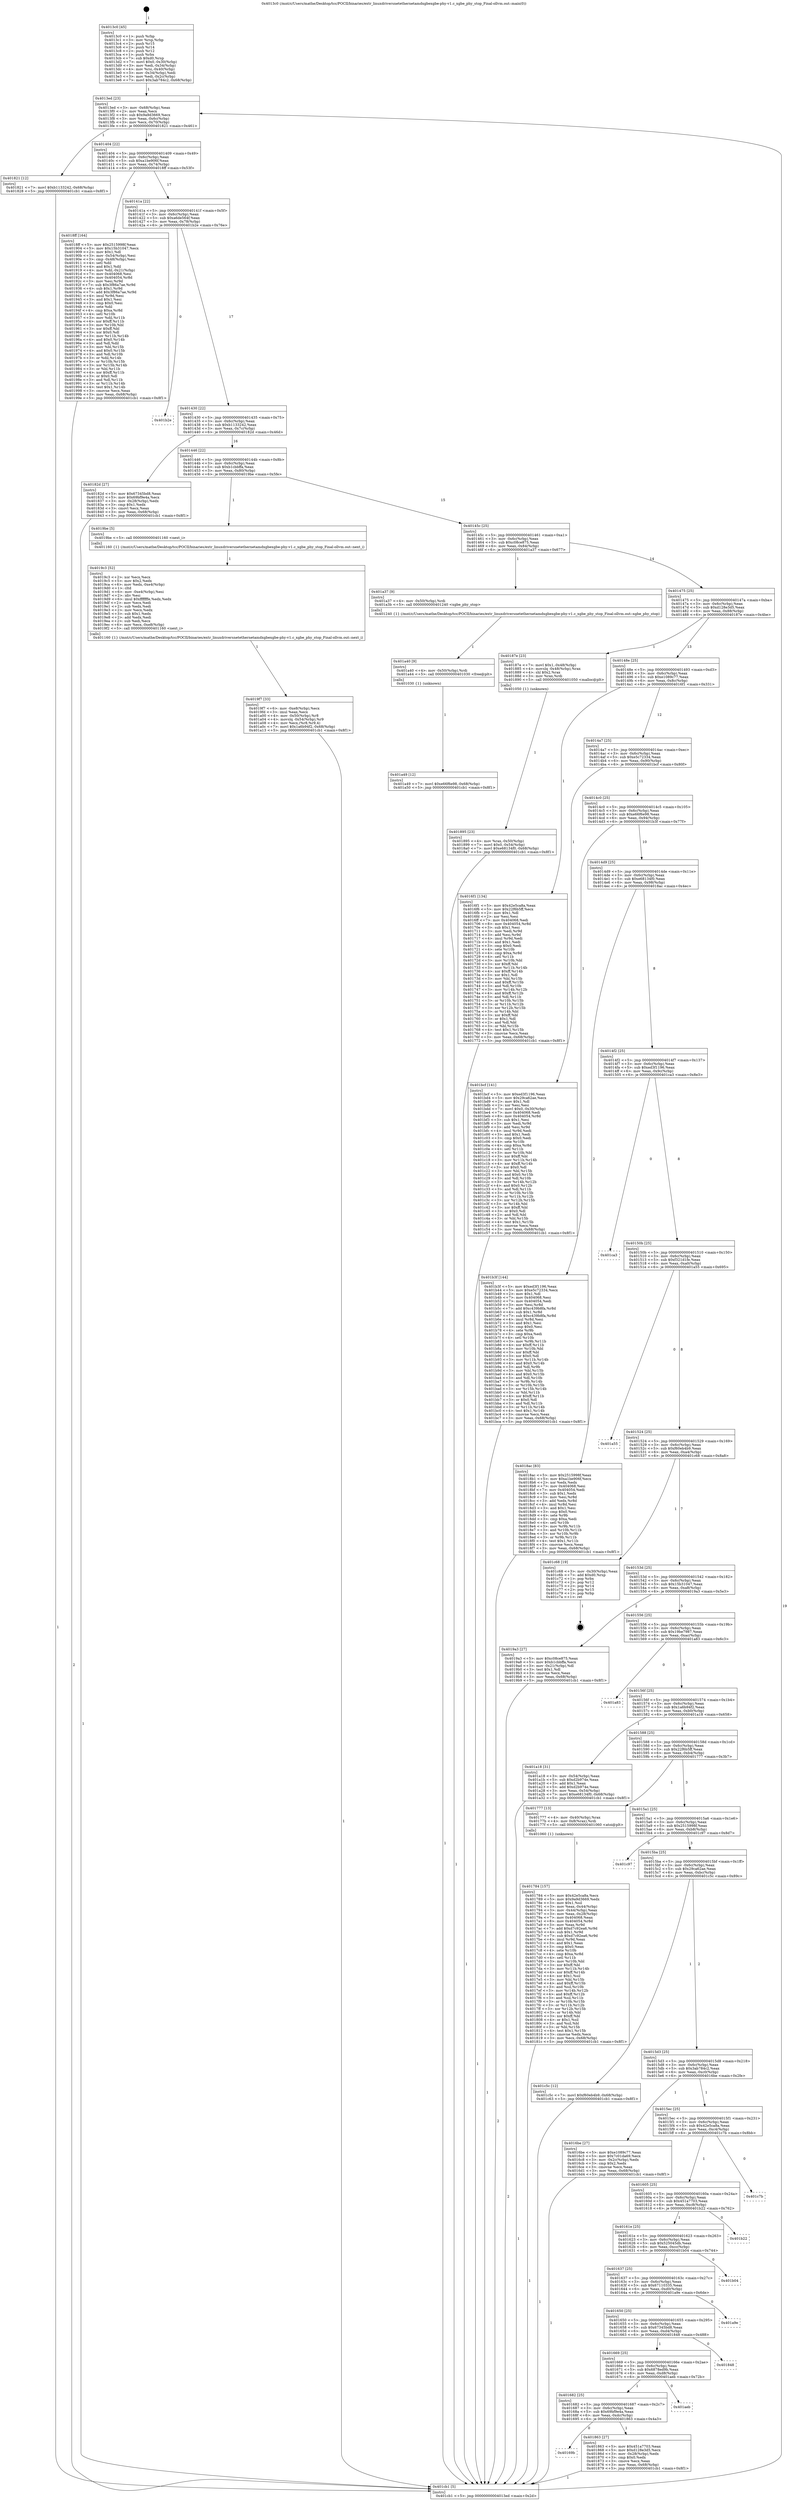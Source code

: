digraph "0x4013c0" {
  label = "0x4013c0 (/mnt/c/Users/mathe/Desktop/tcc/POCII/binaries/extr_linuxdriversnetethernetamdxgbexgbe-phy-v1.c_xgbe_phy_stop_Final-ollvm.out::main(0))"
  labelloc = "t"
  node[shape=record]

  Entry [label="",width=0.3,height=0.3,shape=circle,fillcolor=black,style=filled]
  "0x4013ed" [label="{
     0x4013ed [23]\l
     | [instrs]\l
     &nbsp;&nbsp;0x4013ed \<+3\>: mov -0x68(%rbp),%eax\l
     &nbsp;&nbsp;0x4013f0 \<+2\>: mov %eax,%ecx\l
     &nbsp;&nbsp;0x4013f2 \<+6\>: sub $0x9a9d3669,%ecx\l
     &nbsp;&nbsp;0x4013f8 \<+3\>: mov %eax,-0x6c(%rbp)\l
     &nbsp;&nbsp;0x4013fb \<+3\>: mov %ecx,-0x70(%rbp)\l
     &nbsp;&nbsp;0x4013fe \<+6\>: je 0000000000401821 \<main+0x461\>\l
  }"]
  "0x401821" [label="{
     0x401821 [12]\l
     | [instrs]\l
     &nbsp;&nbsp;0x401821 \<+7\>: movl $0xb1133242,-0x68(%rbp)\l
     &nbsp;&nbsp;0x401828 \<+5\>: jmp 0000000000401cb1 \<main+0x8f1\>\l
  }"]
  "0x401404" [label="{
     0x401404 [22]\l
     | [instrs]\l
     &nbsp;&nbsp;0x401404 \<+5\>: jmp 0000000000401409 \<main+0x49\>\l
     &nbsp;&nbsp;0x401409 \<+3\>: mov -0x6c(%rbp),%eax\l
     &nbsp;&nbsp;0x40140c \<+5\>: sub $0xa1be906f,%eax\l
     &nbsp;&nbsp;0x401411 \<+3\>: mov %eax,-0x74(%rbp)\l
     &nbsp;&nbsp;0x401414 \<+6\>: je 00000000004018ff \<main+0x53f\>\l
  }"]
  Exit [label="",width=0.3,height=0.3,shape=circle,fillcolor=black,style=filled,peripheries=2]
  "0x4018ff" [label="{
     0x4018ff [164]\l
     | [instrs]\l
     &nbsp;&nbsp;0x4018ff \<+5\>: mov $0x2515998f,%eax\l
     &nbsp;&nbsp;0x401904 \<+5\>: mov $0x15b31047,%ecx\l
     &nbsp;&nbsp;0x401909 \<+2\>: mov $0x1,%dl\l
     &nbsp;&nbsp;0x40190b \<+3\>: mov -0x54(%rbp),%esi\l
     &nbsp;&nbsp;0x40190e \<+3\>: cmp -0x48(%rbp),%esi\l
     &nbsp;&nbsp;0x401911 \<+4\>: setl %dil\l
     &nbsp;&nbsp;0x401915 \<+4\>: and $0x1,%dil\l
     &nbsp;&nbsp;0x401919 \<+4\>: mov %dil,-0x21(%rbp)\l
     &nbsp;&nbsp;0x40191d \<+7\>: mov 0x404068,%esi\l
     &nbsp;&nbsp;0x401924 \<+8\>: mov 0x404054,%r8d\l
     &nbsp;&nbsp;0x40192c \<+3\>: mov %esi,%r9d\l
     &nbsp;&nbsp;0x40192f \<+7\>: sub $0x3f86a7ae,%r9d\l
     &nbsp;&nbsp;0x401936 \<+4\>: sub $0x1,%r9d\l
     &nbsp;&nbsp;0x40193a \<+7\>: add $0x3f86a7ae,%r9d\l
     &nbsp;&nbsp;0x401941 \<+4\>: imul %r9d,%esi\l
     &nbsp;&nbsp;0x401945 \<+3\>: and $0x1,%esi\l
     &nbsp;&nbsp;0x401948 \<+3\>: cmp $0x0,%esi\l
     &nbsp;&nbsp;0x40194b \<+4\>: sete %dil\l
     &nbsp;&nbsp;0x40194f \<+4\>: cmp $0xa,%r8d\l
     &nbsp;&nbsp;0x401953 \<+4\>: setl %r10b\l
     &nbsp;&nbsp;0x401957 \<+3\>: mov %dil,%r11b\l
     &nbsp;&nbsp;0x40195a \<+4\>: xor $0xff,%r11b\l
     &nbsp;&nbsp;0x40195e \<+3\>: mov %r10b,%bl\l
     &nbsp;&nbsp;0x401961 \<+3\>: xor $0xff,%bl\l
     &nbsp;&nbsp;0x401964 \<+3\>: xor $0x0,%dl\l
     &nbsp;&nbsp;0x401967 \<+3\>: mov %r11b,%r14b\l
     &nbsp;&nbsp;0x40196a \<+4\>: and $0x0,%r14b\l
     &nbsp;&nbsp;0x40196e \<+3\>: and %dl,%dil\l
     &nbsp;&nbsp;0x401971 \<+3\>: mov %bl,%r15b\l
     &nbsp;&nbsp;0x401974 \<+4\>: and $0x0,%r15b\l
     &nbsp;&nbsp;0x401978 \<+3\>: and %dl,%r10b\l
     &nbsp;&nbsp;0x40197b \<+3\>: or %dil,%r14b\l
     &nbsp;&nbsp;0x40197e \<+3\>: or %r10b,%r15b\l
     &nbsp;&nbsp;0x401981 \<+3\>: xor %r15b,%r14b\l
     &nbsp;&nbsp;0x401984 \<+3\>: or %bl,%r11b\l
     &nbsp;&nbsp;0x401987 \<+4\>: xor $0xff,%r11b\l
     &nbsp;&nbsp;0x40198b \<+3\>: or $0x0,%dl\l
     &nbsp;&nbsp;0x40198e \<+3\>: and %dl,%r11b\l
     &nbsp;&nbsp;0x401991 \<+3\>: or %r11b,%r14b\l
     &nbsp;&nbsp;0x401994 \<+4\>: test $0x1,%r14b\l
     &nbsp;&nbsp;0x401998 \<+3\>: cmovne %ecx,%eax\l
     &nbsp;&nbsp;0x40199b \<+3\>: mov %eax,-0x68(%rbp)\l
     &nbsp;&nbsp;0x40199e \<+5\>: jmp 0000000000401cb1 \<main+0x8f1\>\l
  }"]
  "0x40141a" [label="{
     0x40141a [22]\l
     | [instrs]\l
     &nbsp;&nbsp;0x40141a \<+5\>: jmp 000000000040141f \<main+0x5f\>\l
     &nbsp;&nbsp;0x40141f \<+3\>: mov -0x6c(%rbp),%eax\l
     &nbsp;&nbsp;0x401422 \<+5\>: sub $0xa6de564f,%eax\l
     &nbsp;&nbsp;0x401427 \<+3\>: mov %eax,-0x78(%rbp)\l
     &nbsp;&nbsp;0x40142a \<+6\>: je 0000000000401b2e \<main+0x76e\>\l
  }"]
  "0x401a49" [label="{
     0x401a49 [12]\l
     | [instrs]\l
     &nbsp;&nbsp;0x401a49 \<+7\>: movl $0xe66f6e98,-0x68(%rbp)\l
     &nbsp;&nbsp;0x401a50 \<+5\>: jmp 0000000000401cb1 \<main+0x8f1\>\l
  }"]
  "0x401b2e" [label="{
     0x401b2e\l
  }", style=dashed]
  "0x401430" [label="{
     0x401430 [22]\l
     | [instrs]\l
     &nbsp;&nbsp;0x401430 \<+5\>: jmp 0000000000401435 \<main+0x75\>\l
     &nbsp;&nbsp;0x401435 \<+3\>: mov -0x6c(%rbp),%eax\l
     &nbsp;&nbsp;0x401438 \<+5\>: sub $0xb1133242,%eax\l
     &nbsp;&nbsp;0x40143d \<+3\>: mov %eax,-0x7c(%rbp)\l
     &nbsp;&nbsp;0x401440 \<+6\>: je 000000000040182d \<main+0x46d\>\l
  }"]
  "0x401a40" [label="{
     0x401a40 [9]\l
     | [instrs]\l
     &nbsp;&nbsp;0x401a40 \<+4\>: mov -0x50(%rbp),%rdi\l
     &nbsp;&nbsp;0x401a44 \<+5\>: call 0000000000401030 \<free@plt\>\l
     | [calls]\l
     &nbsp;&nbsp;0x401030 \{1\} (unknown)\l
  }"]
  "0x40182d" [label="{
     0x40182d [27]\l
     | [instrs]\l
     &nbsp;&nbsp;0x40182d \<+5\>: mov $0x67345bd8,%eax\l
     &nbsp;&nbsp;0x401832 \<+5\>: mov $0x69bf9e4a,%ecx\l
     &nbsp;&nbsp;0x401837 \<+3\>: mov -0x28(%rbp),%edx\l
     &nbsp;&nbsp;0x40183a \<+3\>: cmp $0x1,%edx\l
     &nbsp;&nbsp;0x40183d \<+3\>: cmovl %ecx,%eax\l
     &nbsp;&nbsp;0x401840 \<+3\>: mov %eax,-0x68(%rbp)\l
     &nbsp;&nbsp;0x401843 \<+5\>: jmp 0000000000401cb1 \<main+0x8f1\>\l
  }"]
  "0x401446" [label="{
     0x401446 [22]\l
     | [instrs]\l
     &nbsp;&nbsp;0x401446 \<+5\>: jmp 000000000040144b \<main+0x8b\>\l
     &nbsp;&nbsp;0x40144b \<+3\>: mov -0x6c(%rbp),%eax\l
     &nbsp;&nbsp;0x40144e \<+5\>: sub $0xb1cbbffa,%eax\l
     &nbsp;&nbsp;0x401453 \<+3\>: mov %eax,-0x80(%rbp)\l
     &nbsp;&nbsp;0x401456 \<+6\>: je 00000000004019be \<main+0x5fe\>\l
  }"]
  "0x4019f7" [label="{
     0x4019f7 [33]\l
     | [instrs]\l
     &nbsp;&nbsp;0x4019f7 \<+6\>: mov -0xe8(%rbp),%ecx\l
     &nbsp;&nbsp;0x4019fd \<+3\>: imul %eax,%ecx\l
     &nbsp;&nbsp;0x401a00 \<+4\>: mov -0x50(%rbp),%r8\l
     &nbsp;&nbsp;0x401a04 \<+4\>: movslq -0x54(%rbp),%r9\l
     &nbsp;&nbsp;0x401a08 \<+4\>: mov %ecx,(%r8,%r9,4)\l
     &nbsp;&nbsp;0x401a0c \<+7\>: movl $0x1a6b94f2,-0x68(%rbp)\l
     &nbsp;&nbsp;0x401a13 \<+5\>: jmp 0000000000401cb1 \<main+0x8f1\>\l
  }"]
  "0x4019be" [label="{
     0x4019be [5]\l
     | [instrs]\l
     &nbsp;&nbsp;0x4019be \<+5\>: call 0000000000401160 \<next_i\>\l
     | [calls]\l
     &nbsp;&nbsp;0x401160 \{1\} (/mnt/c/Users/mathe/Desktop/tcc/POCII/binaries/extr_linuxdriversnetethernetamdxgbexgbe-phy-v1.c_xgbe_phy_stop_Final-ollvm.out::next_i)\l
  }"]
  "0x40145c" [label="{
     0x40145c [25]\l
     | [instrs]\l
     &nbsp;&nbsp;0x40145c \<+5\>: jmp 0000000000401461 \<main+0xa1\>\l
     &nbsp;&nbsp;0x401461 \<+3\>: mov -0x6c(%rbp),%eax\l
     &nbsp;&nbsp;0x401464 \<+5\>: sub $0xc08ce875,%eax\l
     &nbsp;&nbsp;0x401469 \<+6\>: mov %eax,-0x84(%rbp)\l
     &nbsp;&nbsp;0x40146f \<+6\>: je 0000000000401a37 \<main+0x677\>\l
  }"]
  "0x4019c3" [label="{
     0x4019c3 [52]\l
     | [instrs]\l
     &nbsp;&nbsp;0x4019c3 \<+2\>: xor %ecx,%ecx\l
     &nbsp;&nbsp;0x4019c5 \<+5\>: mov $0x2,%edx\l
     &nbsp;&nbsp;0x4019ca \<+6\>: mov %edx,-0xe4(%rbp)\l
     &nbsp;&nbsp;0x4019d0 \<+1\>: cltd\l
     &nbsp;&nbsp;0x4019d1 \<+6\>: mov -0xe4(%rbp),%esi\l
     &nbsp;&nbsp;0x4019d7 \<+2\>: idiv %esi\l
     &nbsp;&nbsp;0x4019d9 \<+6\>: imul $0xfffffffe,%edx,%edx\l
     &nbsp;&nbsp;0x4019df \<+2\>: mov %ecx,%edi\l
     &nbsp;&nbsp;0x4019e1 \<+2\>: sub %edx,%edi\l
     &nbsp;&nbsp;0x4019e3 \<+2\>: mov %ecx,%edx\l
     &nbsp;&nbsp;0x4019e5 \<+3\>: sub $0x1,%edx\l
     &nbsp;&nbsp;0x4019e8 \<+2\>: add %edx,%edi\l
     &nbsp;&nbsp;0x4019ea \<+2\>: sub %edi,%ecx\l
     &nbsp;&nbsp;0x4019ec \<+6\>: mov %ecx,-0xe8(%rbp)\l
     &nbsp;&nbsp;0x4019f2 \<+5\>: call 0000000000401160 \<next_i\>\l
     | [calls]\l
     &nbsp;&nbsp;0x401160 \{1\} (/mnt/c/Users/mathe/Desktop/tcc/POCII/binaries/extr_linuxdriversnetethernetamdxgbexgbe-phy-v1.c_xgbe_phy_stop_Final-ollvm.out::next_i)\l
  }"]
  "0x401a37" [label="{
     0x401a37 [9]\l
     | [instrs]\l
     &nbsp;&nbsp;0x401a37 \<+4\>: mov -0x50(%rbp),%rdi\l
     &nbsp;&nbsp;0x401a3b \<+5\>: call 0000000000401240 \<xgbe_phy_stop\>\l
     | [calls]\l
     &nbsp;&nbsp;0x401240 \{1\} (/mnt/c/Users/mathe/Desktop/tcc/POCII/binaries/extr_linuxdriversnetethernetamdxgbexgbe-phy-v1.c_xgbe_phy_stop_Final-ollvm.out::xgbe_phy_stop)\l
  }"]
  "0x401475" [label="{
     0x401475 [25]\l
     | [instrs]\l
     &nbsp;&nbsp;0x401475 \<+5\>: jmp 000000000040147a \<main+0xba\>\l
     &nbsp;&nbsp;0x40147a \<+3\>: mov -0x6c(%rbp),%eax\l
     &nbsp;&nbsp;0x40147d \<+5\>: sub $0xd128e3d5,%eax\l
     &nbsp;&nbsp;0x401482 \<+6\>: mov %eax,-0x88(%rbp)\l
     &nbsp;&nbsp;0x401488 \<+6\>: je 000000000040187e \<main+0x4be\>\l
  }"]
  "0x401895" [label="{
     0x401895 [23]\l
     | [instrs]\l
     &nbsp;&nbsp;0x401895 \<+4\>: mov %rax,-0x50(%rbp)\l
     &nbsp;&nbsp;0x401899 \<+7\>: movl $0x0,-0x54(%rbp)\l
     &nbsp;&nbsp;0x4018a0 \<+7\>: movl $0xe68134f0,-0x68(%rbp)\l
     &nbsp;&nbsp;0x4018a7 \<+5\>: jmp 0000000000401cb1 \<main+0x8f1\>\l
  }"]
  "0x40187e" [label="{
     0x40187e [23]\l
     | [instrs]\l
     &nbsp;&nbsp;0x40187e \<+7\>: movl $0x1,-0x48(%rbp)\l
     &nbsp;&nbsp;0x401885 \<+4\>: movslq -0x48(%rbp),%rax\l
     &nbsp;&nbsp;0x401889 \<+4\>: shl $0x2,%rax\l
     &nbsp;&nbsp;0x40188d \<+3\>: mov %rax,%rdi\l
     &nbsp;&nbsp;0x401890 \<+5\>: call 0000000000401050 \<malloc@plt\>\l
     | [calls]\l
     &nbsp;&nbsp;0x401050 \{1\} (unknown)\l
  }"]
  "0x40148e" [label="{
     0x40148e [25]\l
     | [instrs]\l
     &nbsp;&nbsp;0x40148e \<+5\>: jmp 0000000000401493 \<main+0xd3\>\l
     &nbsp;&nbsp;0x401493 \<+3\>: mov -0x6c(%rbp),%eax\l
     &nbsp;&nbsp;0x401496 \<+5\>: sub $0xe1089c77,%eax\l
     &nbsp;&nbsp;0x40149b \<+6\>: mov %eax,-0x8c(%rbp)\l
     &nbsp;&nbsp;0x4014a1 \<+6\>: je 00000000004016f1 \<main+0x331\>\l
  }"]
  "0x40169b" [label="{
     0x40169b\l
  }", style=dashed]
  "0x4016f1" [label="{
     0x4016f1 [134]\l
     | [instrs]\l
     &nbsp;&nbsp;0x4016f1 \<+5\>: mov $0x42e5ca8a,%eax\l
     &nbsp;&nbsp;0x4016f6 \<+5\>: mov $0x22f6b5ff,%ecx\l
     &nbsp;&nbsp;0x4016fb \<+2\>: mov $0x1,%dl\l
     &nbsp;&nbsp;0x4016fd \<+2\>: xor %esi,%esi\l
     &nbsp;&nbsp;0x4016ff \<+7\>: mov 0x404068,%edi\l
     &nbsp;&nbsp;0x401706 \<+8\>: mov 0x404054,%r8d\l
     &nbsp;&nbsp;0x40170e \<+3\>: sub $0x1,%esi\l
     &nbsp;&nbsp;0x401711 \<+3\>: mov %edi,%r9d\l
     &nbsp;&nbsp;0x401714 \<+3\>: add %esi,%r9d\l
     &nbsp;&nbsp;0x401717 \<+4\>: imul %r9d,%edi\l
     &nbsp;&nbsp;0x40171b \<+3\>: and $0x1,%edi\l
     &nbsp;&nbsp;0x40171e \<+3\>: cmp $0x0,%edi\l
     &nbsp;&nbsp;0x401721 \<+4\>: sete %r10b\l
     &nbsp;&nbsp;0x401725 \<+4\>: cmp $0xa,%r8d\l
     &nbsp;&nbsp;0x401729 \<+4\>: setl %r11b\l
     &nbsp;&nbsp;0x40172d \<+3\>: mov %r10b,%bl\l
     &nbsp;&nbsp;0x401730 \<+3\>: xor $0xff,%bl\l
     &nbsp;&nbsp;0x401733 \<+3\>: mov %r11b,%r14b\l
     &nbsp;&nbsp;0x401736 \<+4\>: xor $0xff,%r14b\l
     &nbsp;&nbsp;0x40173a \<+3\>: xor $0x1,%dl\l
     &nbsp;&nbsp;0x40173d \<+3\>: mov %bl,%r15b\l
     &nbsp;&nbsp;0x401740 \<+4\>: and $0xff,%r15b\l
     &nbsp;&nbsp;0x401744 \<+3\>: and %dl,%r10b\l
     &nbsp;&nbsp;0x401747 \<+3\>: mov %r14b,%r12b\l
     &nbsp;&nbsp;0x40174a \<+4\>: and $0xff,%r12b\l
     &nbsp;&nbsp;0x40174e \<+3\>: and %dl,%r11b\l
     &nbsp;&nbsp;0x401751 \<+3\>: or %r10b,%r15b\l
     &nbsp;&nbsp;0x401754 \<+3\>: or %r11b,%r12b\l
     &nbsp;&nbsp;0x401757 \<+3\>: xor %r12b,%r15b\l
     &nbsp;&nbsp;0x40175a \<+3\>: or %r14b,%bl\l
     &nbsp;&nbsp;0x40175d \<+3\>: xor $0xff,%bl\l
     &nbsp;&nbsp;0x401760 \<+3\>: or $0x1,%dl\l
     &nbsp;&nbsp;0x401763 \<+2\>: and %dl,%bl\l
     &nbsp;&nbsp;0x401765 \<+3\>: or %bl,%r15b\l
     &nbsp;&nbsp;0x401768 \<+4\>: test $0x1,%r15b\l
     &nbsp;&nbsp;0x40176c \<+3\>: cmovne %ecx,%eax\l
     &nbsp;&nbsp;0x40176f \<+3\>: mov %eax,-0x68(%rbp)\l
     &nbsp;&nbsp;0x401772 \<+5\>: jmp 0000000000401cb1 \<main+0x8f1\>\l
  }"]
  "0x4014a7" [label="{
     0x4014a7 [25]\l
     | [instrs]\l
     &nbsp;&nbsp;0x4014a7 \<+5\>: jmp 00000000004014ac \<main+0xec\>\l
     &nbsp;&nbsp;0x4014ac \<+3\>: mov -0x6c(%rbp),%eax\l
     &nbsp;&nbsp;0x4014af \<+5\>: sub $0xe5c72334,%eax\l
     &nbsp;&nbsp;0x4014b4 \<+6\>: mov %eax,-0x90(%rbp)\l
     &nbsp;&nbsp;0x4014ba \<+6\>: je 0000000000401bcf \<main+0x80f\>\l
  }"]
  "0x401863" [label="{
     0x401863 [27]\l
     | [instrs]\l
     &nbsp;&nbsp;0x401863 \<+5\>: mov $0x451a7703,%eax\l
     &nbsp;&nbsp;0x401868 \<+5\>: mov $0xd128e3d5,%ecx\l
     &nbsp;&nbsp;0x40186d \<+3\>: mov -0x28(%rbp),%edx\l
     &nbsp;&nbsp;0x401870 \<+3\>: cmp $0x0,%edx\l
     &nbsp;&nbsp;0x401873 \<+3\>: cmove %ecx,%eax\l
     &nbsp;&nbsp;0x401876 \<+3\>: mov %eax,-0x68(%rbp)\l
     &nbsp;&nbsp;0x401879 \<+5\>: jmp 0000000000401cb1 \<main+0x8f1\>\l
  }"]
  "0x401bcf" [label="{
     0x401bcf [141]\l
     | [instrs]\l
     &nbsp;&nbsp;0x401bcf \<+5\>: mov $0xed3f1196,%eax\l
     &nbsp;&nbsp;0x401bd4 \<+5\>: mov $0x29ca62ae,%ecx\l
     &nbsp;&nbsp;0x401bd9 \<+2\>: mov $0x1,%dl\l
     &nbsp;&nbsp;0x401bdb \<+2\>: xor %esi,%esi\l
     &nbsp;&nbsp;0x401bdd \<+7\>: movl $0x0,-0x30(%rbp)\l
     &nbsp;&nbsp;0x401be4 \<+7\>: mov 0x404068,%edi\l
     &nbsp;&nbsp;0x401beb \<+8\>: mov 0x404054,%r8d\l
     &nbsp;&nbsp;0x401bf3 \<+3\>: sub $0x1,%esi\l
     &nbsp;&nbsp;0x401bf6 \<+3\>: mov %edi,%r9d\l
     &nbsp;&nbsp;0x401bf9 \<+3\>: add %esi,%r9d\l
     &nbsp;&nbsp;0x401bfc \<+4\>: imul %r9d,%edi\l
     &nbsp;&nbsp;0x401c00 \<+3\>: and $0x1,%edi\l
     &nbsp;&nbsp;0x401c03 \<+3\>: cmp $0x0,%edi\l
     &nbsp;&nbsp;0x401c06 \<+4\>: sete %r10b\l
     &nbsp;&nbsp;0x401c0a \<+4\>: cmp $0xa,%r8d\l
     &nbsp;&nbsp;0x401c0e \<+4\>: setl %r11b\l
     &nbsp;&nbsp;0x401c12 \<+3\>: mov %r10b,%bl\l
     &nbsp;&nbsp;0x401c15 \<+3\>: xor $0xff,%bl\l
     &nbsp;&nbsp;0x401c18 \<+3\>: mov %r11b,%r14b\l
     &nbsp;&nbsp;0x401c1b \<+4\>: xor $0xff,%r14b\l
     &nbsp;&nbsp;0x401c1f \<+3\>: xor $0x0,%dl\l
     &nbsp;&nbsp;0x401c22 \<+3\>: mov %bl,%r15b\l
     &nbsp;&nbsp;0x401c25 \<+4\>: and $0x0,%r15b\l
     &nbsp;&nbsp;0x401c29 \<+3\>: and %dl,%r10b\l
     &nbsp;&nbsp;0x401c2c \<+3\>: mov %r14b,%r12b\l
     &nbsp;&nbsp;0x401c2f \<+4\>: and $0x0,%r12b\l
     &nbsp;&nbsp;0x401c33 \<+3\>: and %dl,%r11b\l
     &nbsp;&nbsp;0x401c36 \<+3\>: or %r10b,%r15b\l
     &nbsp;&nbsp;0x401c39 \<+3\>: or %r11b,%r12b\l
     &nbsp;&nbsp;0x401c3c \<+3\>: xor %r12b,%r15b\l
     &nbsp;&nbsp;0x401c3f \<+3\>: or %r14b,%bl\l
     &nbsp;&nbsp;0x401c42 \<+3\>: xor $0xff,%bl\l
     &nbsp;&nbsp;0x401c45 \<+3\>: or $0x0,%dl\l
     &nbsp;&nbsp;0x401c48 \<+2\>: and %dl,%bl\l
     &nbsp;&nbsp;0x401c4a \<+3\>: or %bl,%r15b\l
     &nbsp;&nbsp;0x401c4d \<+4\>: test $0x1,%r15b\l
     &nbsp;&nbsp;0x401c51 \<+3\>: cmovne %ecx,%eax\l
     &nbsp;&nbsp;0x401c54 \<+3\>: mov %eax,-0x68(%rbp)\l
     &nbsp;&nbsp;0x401c57 \<+5\>: jmp 0000000000401cb1 \<main+0x8f1\>\l
  }"]
  "0x4014c0" [label="{
     0x4014c0 [25]\l
     | [instrs]\l
     &nbsp;&nbsp;0x4014c0 \<+5\>: jmp 00000000004014c5 \<main+0x105\>\l
     &nbsp;&nbsp;0x4014c5 \<+3\>: mov -0x6c(%rbp),%eax\l
     &nbsp;&nbsp;0x4014c8 \<+5\>: sub $0xe66f6e98,%eax\l
     &nbsp;&nbsp;0x4014cd \<+6\>: mov %eax,-0x94(%rbp)\l
     &nbsp;&nbsp;0x4014d3 \<+6\>: je 0000000000401b3f \<main+0x77f\>\l
  }"]
  "0x401682" [label="{
     0x401682 [25]\l
     | [instrs]\l
     &nbsp;&nbsp;0x401682 \<+5\>: jmp 0000000000401687 \<main+0x2c7\>\l
     &nbsp;&nbsp;0x401687 \<+3\>: mov -0x6c(%rbp),%eax\l
     &nbsp;&nbsp;0x40168a \<+5\>: sub $0x69bf9e4a,%eax\l
     &nbsp;&nbsp;0x40168f \<+6\>: mov %eax,-0xdc(%rbp)\l
     &nbsp;&nbsp;0x401695 \<+6\>: je 0000000000401863 \<main+0x4a3\>\l
  }"]
  "0x401b3f" [label="{
     0x401b3f [144]\l
     | [instrs]\l
     &nbsp;&nbsp;0x401b3f \<+5\>: mov $0xed3f1196,%eax\l
     &nbsp;&nbsp;0x401b44 \<+5\>: mov $0xe5c72334,%ecx\l
     &nbsp;&nbsp;0x401b49 \<+2\>: mov $0x1,%dl\l
     &nbsp;&nbsp;0x401b4b \<+7\>: mov 0x404068,%esi\l
     &nbsp;&nbsp;0x401b52 \<+7\>: mov 0x404054,%edi\l
     &nbsp;&nbsp;0x401b59 \<+3\>: mov %esi,%r8d\l
     &nbsp;&nbsp;0x401b5c \<+7\>: add $0xc439b8fa,%r8d\l
     &nbsp;&nbsp;0x401b63 \<+4\>: sub $0x1,%r8d\l
     &nbsp;&nbsp;0x401b67 \<+7\>: sub $0xc439b8fa,%r8d\l
     &nbsp;&nbsp;0x401b6e \<+4\>: imul %r8d,%esi\l
     &nbsp;&nbsp;0x401b72 \<+3\>: and $0x1,%esi\l
     &nbsp;&nbsp;0x401b75 \<+3\>: cmp $0x0,%esi\l
     &nbsp;&nbsp;0x401b78 \<+4\>: sete %r9b\l
     &nbsp;&nbsp;0x401b7c \<+3\>: cmp $0xa,%edi\l
     &nbsp;&nbsp;0x401b7f \<+4\>: setl %r10b\l
     &nbsp;&nbsp;0x401b83 \<+3\>: mov %r9b,%r11b\l
     &nbsp;&nbsp;0x401b86 \<+4\>: xor $0xff,%r11b\l
     &nbsp;&nbsp;0x401b8a \<+3\>: mov %r10b,%bl\l
     &nbsp;&nbsp;0x401b8d \<+3\>: xor $0xff,%bl\l
     &nbsp;&nbsp;0x401b90 \<+3\>: xor $0x0,%dl\l
     &nbsp;&nbsp;0x401b93 \<+3\>: mov %r11b,%r14b\l
     &nbsp;&nbsp;0x401b96 \<+4\>: and $0x0,%r14b\l
     &nbsp;&nbsp;0x401b9a \<+3\>: and %dl,%r9b\l
     &nbsp;&nbsp;0x401b9d \<+3\>: mov %bl,%r15b\l
     &nbsp;&nbsp;0x401ba0 \<+4\>: and $0x0,%r15b\l
     &nbsp;&nbsp;0x401ba4 \<+3\>: and %dl,%r10b\l
     &nbsp;&nbsp;0x401ba7 \<+3\>: or %r9b,%r14b\l
     &nbsp;&nbsp;0x401baa \<+3\>: or %r10b,%r15b\l
     &nbsp;&nbsp;0x401bad \<+3\>: xor %r15b,%r14b\l
     &nbsp;&nbsp;0x401bb0 \<+3\>: or %bl,%r11b\l
     &nbsp;&nbsp;0x401bb3 \<+4\>: xor $0xff,%r11b\l
     &nbsp;&nbsp;0x401bb7 \<+3\>: or $0x0,%dl\l
     &nbsp;&nbsp;0x401bba \<+3\>: and %dl,%r11b\l
     &nbsp;&nbsp;0x401bbd \<+3\>: or %r11b,%r14b\l
     &nbsp;&nbsp;0x401bc0 \<+4\>: test $0x1,%r14b\l
     &nbsp;&nbsp;0x401bc4 \<+3\>: cmovne %ecx,%eax\l
     &nbsp;&nbsp;0x401bc7 \<+3\>: mov %eax,-0x68(%rbp)\l
     &nbsp;&nbsp;0x401bca \<+5\>: jmp 0000000000401cb1 \<main+0x8f1\>\l
  }"]
  "0x4014d9" [label="{
     0x4014d9 [25]\l
     | [instrs]\l
     &nbsp;&nbsp;0x4014d9 \<+5\>: jmp 00000000004014de \<main+0x11e\>\l
     &nbsp;&nbsp;0x4014de \<+3\>: mov -0x6c(%rbp),%eax\l
     &nbsp;&nbsp;0x4014e1 \<+5\>: sub $0xe68134f0,%eax\l
     &nbsp;&nbsp;0x4014e6 \<+6\>: mov %eax,-0x98(%rbp)\l
     &nbsp;&nbsp;0x4014ec \<+6\>: je 00000000004018ac \<main+0x4ec\>\l
  }"]
  "0x401aeb" [label="{
     0x401aeb\l
  }", style=dashed]
  "0x4018ac" [label="{
     0x4018ac [83]\l
     | [instrs]\l
     &nbsp;&nbsp;0x4018ac \<+5\>: mov $0x2515998f,%eax\l
     &nbsp;&nbsp;0x4018b1 \<+5\>: mov $0xa1be906f,%ecx\l
     &nbsp;&nbsp;0x4018b6 \<+2\>: xor %edx,%edx\l
     &nbsp;&nbsp;0x4018b8 \<+7\>: mov 0x404068,%esi\l
     &nbsp;&nbsp;0x4018bf \<+7\>: mov 0x404054,%edi\l
     &nbsp;&nbsp;0x4018c6 \<+3\>: sub $0x1,%edx\l
     &nbsp;&nbsp;0x4018c9 \<+3\>: mov %esi,%r8d\l
     &nbsp;&nbsp;0x4018cc \<+3\>: add %edx,%r8d\l
     &nbsp;&nbsp;0x4018cf \<+4\>: imul %r8d,%esi\l
     &nbsp;&nbsp;0x4018d3 \<+3\>: and $0x1,%esi\l
     &nbsp;&nbsp;0x4018d6 \<+3\>: cmp $0x0,%esi\l
     &nbsp;&nbsp;0x4018d9 \<+4\>: sete %r9b\l
     &nbsp;&nbsp;0x4018dd \<+3\>: cmp $0xa,%edi\l
     &nbsp;&nbsp;0x4018e0 \<+4\>: setl %r10b\l
     &nbsp;&nbsp;0x4018e4 \<+3\>: mov %r9b,%r11b\l
     &nbsp;&nbsp;0x4018e7 \<+3\>: and %r10b,%r11b\l
     &nbsp;&nbsp;0x4018ea \<+3\>: xor %r10b,%r9b\l
     &nbsp;&nbsp;0x4018ed \<+3\>: or %r9b,%r11b\l
     &nbsp;&nbsp;0x4018f0 \<+4\>: test $0x1,%r11b\l
     &nbsp;&nbsp;0x4018f4 \<+3\>: cmovne %ecx,%eax\l
     &nbsp;&nbsp;0x4018f7 \<+3\>: mov %eax,-0x68(%rbp)\l
     &nbsp;&nbsp;0x4018fa \<+5\>: jmp 0000000000401cb1 \<main+0x8f1\>\l
  }"]
  "0x4014f2" [label="{
     0x4014f2 [25]\l
     | [instrs]\l
     &nbsp;&nbsp;0x4014f2 \<+5\>: jmp 00000000004014f7 \<main+0x137\>\l
     &nbsp;&nbsp;0x4014f7 \<+3\>: mov -0x6c(%rbp),%eax\l
     &nbsp;&nbsp;0x4014fa \<+5\>: sub $0xed3f1196,%eax\l
     &nbsp;&nbsp;0x4014ff \<+6\>: mov %eax,-0x9c(%rbp)\l
     &nbsp;&nbsp;0x401505 \<+6\>: je 0000000000401ca3 \<main+0x8e3\>\l
  }"]
  "0x401669" [label="{
     0x401669 [25]\l
     | [instrs]\l
     &nbsp;&nbsp;0x401669 \<+5\>: jmp 000000000040166e \<main+0x2ae\>\l
     &nbsp;&nbsp;0x40166e \<+3\>: mov -0x6c(%rbp),%eax\l
     &nbsp;&nbsp;0x401671 \<+5\>: sub $0x6878ed9b,%eax\l
     &nbsp;&nbsp;0x401676 \<+6\>: mov %eax,-0xd8(%rbp)\l
     &nbsp;&nbsp;0x40167c \<+6\>: je 0000000000401aeb \<main+0x72b\>\l
  }"]
  "0x401ca3" [label="{
     0x401ca3\l
  }", style=dashed]
  "0x40150b" [label="{
     0x40150b [25]\l
     | [instrs]\l
     &nbsp;&nbsp;0x40150b \<+5\>: jmp 0000000000401510 \<main+0x150\>\l
     &nbsp;&nbsp;0x401510 \<+3\>: mov -0x6c(%rbp),%eax\l
     &nbsp;&nbsp;0x401513 \<+5\>: sub $0xf321d1fe,%eax\l
     &nbsp;&nbsp;0x401518 \<+6\>: mov %eax,-0xa0(%rbp)\l
     &nbsp;&nbsp;0x40151e \<+6\>: je 0000000000401a55 \<main+0x695\>\l
  }"]
  "0x401848" [label="{
     0x401848\l
  }", style=dashed]
  "0x401a55" [label="{
     0x401a55\l
  }", style=dashed]
  "0x401524" [label="{
     0x401524 [25]\l
     | [instrs]\l
     &nbsp;&nbsp;0x401524 \<+5\>: jmp 0000000000401529 \<main+0x169\>\l
     &nbsp;&nbsp;0x401529 \<+3\>: mov -0x6c(%rbp),%eax\l
     &nbsp;&nbsp;0x40152c \<+5\>: sub $0xf60eb4b9,%eax\l
     &nbsp;&nbsp;0x401531 \<+6\>: mov %eax,-0xa4(%rbp)\l
     &nbsp;&nbsp;0x401537 \<+6\>: je 0000000000401c68 \<main+0x8a8\>\l
  }"]
  "0x401650" [label="{
     0x401650 [25]\l
     | [instrs]\l
     &nbsp;&nbsp;0x401650 \<+5\>: jmp 0000000000401655 \<main+0x295\>\l
     &nbsp;&nbsp;0x401655 \<+3\>: mov -0x6c(%rbp),%eax\l
     &nbsp;&nbsp;0x401658 \<+5\>: sub $0x67345bd8,%eax\l
     &nbsp;&nbsp;0x40165d \<+6\>: mov %eax,-0xd4(%rbp)\l
     &nbsp;&nbsp;0x401663 \<+6\>: je 0000000000401848 \<main+0x488\>\l
  }"]
  "0x401c68" [label="{
     0x401c68 [19]\l
     | [instrs]\l
     &nbsp;&nbsp;0x401c68 \<+3\>: mov -0x30(%rbp),%eax\l
     &nbsp;&nbsp;0x401c6b \<+7\>: add $0xd0,%rsp\l
     &nbsp;&nbsp;0x401c72 \<+1\>: pop %rbx\l
     &nbsp;&nbsp;0x401c73 \<+2\>: pop %r12\l
     &nbsp;&nbsp;0x401c75 \<+2\>: pop %r14\l
     &nbsp;&nbsp;0x401c77 \<+2\>: pop %r15\l
     &nbsp;&nbsp;0x401c79 \<+1\>: pop %rbp\l
     &nbsp;&nbsp;0x401c7a \<+1\>: ret\l
  }"]
  "0x40153d" [label="{
     0x40153d [25]\l
     | [instrs]\l
     &nbsp;&nbsp;0x40153d \<+5\>: jmp 0000000000401542 \<main+0x182\>\l
     &nbsp;&nbsp;0x401542 \<+3\>: mov -0x6c(%rbp),%eax\l
     &nbsp;&nbsp;0x401545 \<+5\>: sub $0x15b31047,%eax\l
     &nbsp;&nbsp;0x40154a \<+6\>: mov %eax,-0xa8(%rbp)\l
     &nbsp;&nbsp;0x401550 \<+6\>: je 00000000004019a3 \<main+0x5e3\>\l
  }"]
  "0x401a9e" [label="{
     0x401a9e\l
  }", style=dashed]
  "0x4019a3" [label="{
     0x4019a3 [27]\l
     | [instrs]\l
     &nbsp;&nbsp;0x4019a3 \<+5\>: mov $0xc08ce875,%eax\l
     &nbsp;&nbsp;0x4019a8 \<+5\>: mov $0xb1cbbffa,%ecx\l
     &nbsp;&nbsp;0x4019ad \<+3\>: mov -0x21(%rbp),%dl\l
     &nbsp;&nbsp;0x4019b0 \<+3\>: test $0x1,%dl\l
     &nbsp;&nbsp;0x4019b3 \<+3\>: cmovne %ecx,%eax\l
     &nbsp;&nbsp;0x4019b6 \<+3\>: mov %eax,-0x68(%rbp)\l
     &nbsp;&nbsp;0x4019b9 \<+5\>: jmp 0000000000401cb1 \<main+0x8f1\>\l
  }"]
  "0x401556" [label="{
     0x401556 [25]\l
     | [instrs]\l
     &nbsp;&nbsp;0x401556 \<+5\>: jmp 000000000040155b \<main+0x19b\>\l
     &nbsp;&nbsp;0x40155b \<+3\>: mov -0x6c(%rbp),%eax\l
     &nbsp;&nbsp;0x40155e \<+5\>: sub $0x19be7987,%eax\l
     &nbsp;&nbsp;0x401563 \<+6\>: mov %eax,-0xac(%rbp)\l
     &nbsp;&nbsp;0x401569 \<+6\>: je 0000000000401a83 \<main+0x6c3\>\l
  }"]
  "0x401637" [label="{
     0x401637 [25]\l
     | [instrs]\l
     &nbsp;&nbsp;0x401637 \<+5\>: jmp 000000000040163c \<main+0x27c\>\l
     &nbsp;&nbsp;0x40163c \<+3\>: mov -0x6c(%rbp),%eax\l
     &nbsp;&nbsp;0x40163f \<+5\>: sub $0x67110335,%eax\l
     &nbsp;&nbsp;0x401644 \<+6\>: mov %eax,-0xd0(%rbp)\l
     &nbsp;&nbsp;0x40164a \<+6\>: je 0000000000401a9e \<main+0x6de\>\l
  }"]
  "0x401a83" [label="{
     0x401a83\l
  }", style=dashed]
  "0x40156f" [label="{
     0x40156f [25]\l
     | [instrs]\l
     &nbsp;&nbsp;0x40156f \<+5\>: jmp 0000000000401574 \<main+0x1b4\>\l
     &nbsp;&nbsp;0x401574 \<+3\>: mov -0x6c(%rbp),%eax\l
     &nbsp;&nbsp;0x401577 \<+5\>: sub $0x1a6b94f2,%eax\l
     &nbsp;&nbsp;0x40157c \<+6\>: mov %eax,-0xb0(%rbp)\l
     &nbsp;&nbsp;0x401582 \<+6\>: je 0000000000401a18 \<main+0x658\>\l
  }"]
  "0x401b04" [label="{
     0x401b04\l
  }", style=dashed]
  "0x401a18" [label="{
     0x401a18 [31]\l
     | [instrs]\l
     &nbsp;&nbsp;0x401a18 \<+3\>: mov -0x54(%rbp),%eax\l
     &nbsp;&nbsp;0x401a1b \<+5\>: sub $0xd2b974e,%eax\l
     &nbsp;&nbsp;0x401a20 \<+3\>: add $0x1,%eax\l
     &nbsp;&nbsp;0x401a23 \<+5\>: add $0xd2b974e,%eax\l
     &nbsp;&nbsp;0x401a28 \<+3\>: mov %eax,-0x54(%rbp)\l
     &nbsp;&nbsp;0x401a2b \<+7\>: movl $0xe68134f0,-0x68(%rbp)\l
     &nbsp;&nbsp;0x401a32 \<+5\>: jmp 0000000000401cb1 \<main+0x8f1\>\l
  }"]
  "0x401588" [label="{
     0x401588 [25]\l
     | [instrs]\l
     &nbsp;&nbsp;0x401588 \<+5\>: jmp 000000000040158d \<main+0x1cd\>\l
     &nbsp;&nbsp;0x40158d \<+3\>: mov -0x6c(%rbp),%eax\l
     &nbsp;&nbsp;0x401590 \<+5\>: sub $0x22f6b5ff,%eax\l
     &nbsp;&nbsp;0x401595 \<+6\>: mov %eax,-0xb4(%rbp)\l
     &nbsp;&nbsp;0x40159b \<+6\>: je 0000000000401777 \<main+0x3b7\>\l
  }"]
  "0x40161e" [label="{
     0x40161e [25]\l
     | [instrs]\l
     &nbsp;&nbsp;0x40161e \<+5\>: jmp 0000000000401623 \<main+0x263\>\l
     &nbsp;&nbsp;0x401623 \<+3\>: mov -0x6c(%rbp),%eax\l
     &nbsp;&nbsp;0x401626 \<+5\>: sub $0x525045db,%eax\l
     &nbsp;&nbsp;0x40162b \<+6\>: mov %eax,-0xcc(%rbp)\l
     &nbsp;&nbsp;0x401631 \<+6\>: je 0000000000401b04 \<main+0x744\>\l
  }"]
  "0x401777" [label="{
     0x401777 [13]\l
     | [instrs]\l
     &nbsp;&nbsp;0x401777 \<+4\>: mov -0x40(%rbp),%rax\l
     &nbsp;&nbsp;0x40177b \<+4\>: mov 0x8(%rax),%rdi\l
     &nbsp;&nbsp;0x40177f \<+5\>: call 0000000000401060 \<atoi@plt\>\l
     | [calls]\l
     &nbsp;&nbsp;0x401060 \{1\} (unknown)\l
  }"]
  "0x4015a1" [label="{
     0x4015a1 [25]\l
     | [instrs]\l
     &nbsp;&nbsp;0x4015a1 \<+5\>: jmp 00000000004015a6 \<main+0x1e6\>\l
     &nbsp;&nbsp;0x4015a6 \<+3\>: mov -0x6c(%rbp),%eax\l
     &nbsp;&nbsp;0x4015a9 \<+5\>: sub $0x2515998f,%eax\l
     &nbsp;&nbsp;0x4015ae \<+6\>: mov %eax,-0xb8(%rbp)\l
     &nbsp;&nbsp;0x4015b4 \<+6\>: je 0000000000401c97 \<main+0x8d7\>\l
  }"]
  "0x401b22" [label="{
     0x401b22\l
  }", style=dashed]
  "0x401c97" [label="{
     0x401c97\l
  }", style=dashed]
  "0x4015ba" [label="{
     0x4015ba [25]\l
     | [instrs]\l
     &nbsp;&nbsp;0x4015ba \<+5\>: jmp 00000000004015bf \<main+0x1ff\>\l
     &nbsp;&nbsp;0x4015bf \<+3\>: mov -0x6c(%rbp),%eax\l
     &nbsp;&nbsp;0x4015c2 \<+5\>: sub $0x29ca62ae,%eax\l
     &nbsp;&nbsp;0x4015c7 \<+6\>: mov %eax,-0xbc(%rbp)\l
     &nbsp;&nbsp;0x4015cd \<+6\>: je 0000000000401c5c \<main+0x89c\>\l
  }"]
  "0x401605" [label="{
     0x401605 [25]\l
     | [instrs]\l
     &nbsp;&nbsp;0x401605 \<+5\>: jmp 000000000040160a \<main+0x24a\>\l
     &nbsp;&nbsp;0x40160a \<+3\>: mov -0x6c(%rbp),%eax\l
     &nbsp;&nbsp;0x40160d \<+5\>: sub $0x451a7703,%eax\l
     &nbsp;&nbsp;0x401612 \<+6\>: mov %eax,-0xc8(%rbp)\l
     &nbsp;&nbsp;0x401618 \<+6\>: je 0000000000401b22 \<main+0x762\>\l
  }"]
  "0x401c5c" [label="{
     0x401c5c [12]\l
     | [instrs]\l
     &nbsp;&nbsp;0x401c5c \<+7\>: movl $0xf60eb4b9,-0x68(%rbp)\l
     &nbsp;&nbsp;0x401c63 \<+5\>: jmp 0000000000401cb1 \<main+0x8f1\>\l
  }"]
  "0x4015d3" [label="{
     0x4015d3 [25]\l
     | [instrs]\l
     &nbsp;&nbsp;0x4015d3 \<+5\>: jmp 00000000004015d8 \<main+0x218\>\l
     &nbsp;&nbsp;0x4015d8 \<+3\>: mov -0x6c(%rbp),%eax\l
     &nbsp;&nbsp;0x4015db \<+5\>: sub $0x3ab784c2,%eax\l
     &nbsp;&nbsp;0x4015e0 \<+6\>: mov %eax,-0xc0(%rbp)\l
     &nbsp;&nbsp;0x4015e6 \<+6\>: je 00000000004016be \<main+0x2fe\>\l
  }"]
  "0x401c7b" [label="{
     0x401c7b\l
  }", style=dashed]
  "0x4016be" [label="{
     0x4016be [27]\l
     | [instrs]\l
     &nbsp;&nbsp;0x4016be \<+5\>: mov $0xe1089c77,%eax\l
     &nbsp;&nbsp;0x4016c3 \<+5\>: mov $0x7c01da69,%ecx\l
     &nbsp;&nbsp;0x4016c8 \<+3\>: mov -0x2c(%rbp),%edx\l
     &nbsp;&nbsp;0x4016cb \<+3\>: cmp $0x2,%edx\l
     &nbsp;&nbsp;0x4016ce \<+3\>: cmovne %ecx,%eax\l
     &nbsp;&nbsp;0x4016d1 \<+3\>: mov %eax,-0x68(%rbp)\l
     &nbsp;&nbsp;0x4016d4 \<+5\>: jmp 0000000000401cb1 \<main+0x8f1\>\l
  }"]
  "0x4015ec" [label="{
     0x4015ec [25]\l
     | [instrs]\l
     &nbsp;&nbsp;0x4015ec \<+5\>: jmp 00000000004015f1 \<main+0x231\>\l
     &nbsp;&nbsp;0x4015f1 \<+3\>: mov -0x6c(%rbp),%eax\l
     &nbsp;&nbsp;0x4015f4 \<+5\>: sub $0x42e5ca8a,%eax\l
     &nbsp;&nbsp;0x4015f9 \<+6\>: mov %eax,-0xc4(%rbp)\l
     &nbsp;&nbsp;0x4015ff \<+6\>: je 0000000000401c7b \<main+0x8bb\>\l
  }"]
  "0x401cb1" [label="{
     0x401cb1 [5]\l
     | [instrs]\l
     &nbsp;&nbsp;0x401cb1 \<+5\>: jmp 00000000004013ed \<main+0x2d\>\l
  }"]
  "0x4013c0" [label="{
     0x4013c0 [45]\l
     | [instrs]\l
     &nbsp;&nbsp;0x4013c0 \<+1\>: push %rbp\l
     &nbsp;&nbsp;0x4013c1 \<+3\>: mov %rsp,%rbp\l
     &nbsp;&nbsp;0x4013c4 \<+2\>: push %r15\l
     &nbsp;&nbsp;0x4013c6 \<+2\>: push %r14\l
     &nbsp;&nbsp;0x4013c8 \<+2\>: push %r12\l
     &nbsp;&nbsp;0x4013ca \<+1\>: push %rbx\l
     &nbsp;&nbsp;0x4013cb \<+7\>: sub $0xd0,%rsp\l
     &nbsp;&nbsp;0x4013d2 \<+7\>: movl $0x0,-0x30(%rbp)\l
     &nbsp;&nbsp;0x4013d9 \<+3\>: mov %edi,-0x34(%rbp)\l
     &nbsp;&nbsp;0x4013dc \<+4\>: mov %rsi,-0x40(%rbp)\l
     &nbsp;&nbsp;0x4013e0 \<+3\>: mov -0x34(%rbp),%edi\l
     &nbsp;&nbsp;0x4013e3 \<+3\>: mov %edi,-0x2c(%rbp)\l
     &nbsp;&nbsp;0x4013e6 \<+7\>: movl $0x3ab784c2,-0x68(%rbp)\l
  }"]
  "0x401784" [label="{
     0x401784 [157]\l
     | [instrs]\l
     &nbsp;&nbsp;0x401784 \<+5\>: mov $0x42e5ca8a,%ecx\l
     &nbsp;&nbsp;0x401789 \<+5\>: mov $0x9a9d3669,%edx\l
     &nbsp;&nbsp;0x40178e \<+3\>: mov $0x1,%sil\l
     &nbsp;&nbsp;0x401791 \<+3\>: mov %eax,-0x44(%rbp)\l
     &nbsp;&nbsp;0x401794 \<+3\>: mov -0x44(%rbp),%eax\l
     &nbsp;&nbsp;0x401797 \<+3\>: mov %eax,-0x28(%rbp)\l
     &nbsp;&nbsp;0x40179a \<+7\>: mov 0x404068,%eax\l
     &nbsp;&nbsp;0x4017a1 \<+8\>: mov 0x404054,%r8d\l
     &nbsp;&nbsp;0x4017a9 \<+3\>: mov %eax,%r9d\l
     &nbsp;&nbsp;0x4017ac \<+7\>: add $0xd7c92ea6,%r9d\l
     &nbsp;&nbsp;0x4017b3 \<+4\>: sub $0x1,%r9d\l
     &nbsp;&nbsp;0x4017b7 \<+7\>: sub $0xd7c92ea6,%r9d\l
     &nbsp;&nbsp;0x4017be \<+4\>: imul %r9d,%eax\l
     &nbsp;&nbsp;0x4017c2 \<+3\>: and $0x1,%eax\l
     &nbsp;&nbsp;0x4017c5 \<+3\>: cmp $0x0,%eax\l
     &nbsp;&nbsp;0x4017c8 \<+4\>: sete %r10b\l
     &nbsp;&nbsp;0x4017cc \<+4\>: cmp $0xa,%r8d\l
     &nbsp;&nbsp;0x4017d0 \<+4\>: setl %r11b\l
     &nbsp;&nbsp;0x4017d4 \<+3\>: mov %r10b,%bl\l
     &nbsp;&nbsp;0x4017d7 \<+3\>: xor $0xff,%bl\l
     &nbsp;&nbsp;0x4017da \<+3\>: mov %r11b,%r14b\l
     &nbsp;&nbsp;0x4017dd \<+4\>: xor $0xff,%r14b\l
     &nbsp;&nbsp;0x4017e1 \<+4\>: xor $0x1,%sil\l
     &nbsp;&nbsp;0x4017e5 \<+3\>: mov %bl,%r15b\l
     &nbsp;&nbsp;0x4017e8 \<+4\>: and $0xff,%r15b\l
     &nbsp;&nbsp;0x4017ec \<+3\>: and %sil,%r10b\l
     &nbsp;&nbsp;0x4017ef \<+3\>: mov %r14b,%r12b\l
     &nbsp;&nbsp;0x4017f2 \<+4\>: and $0xff,%r12b\l
     &nbsp;&nbsp;0x4017f6 \<+3\>: and %sil,%r11b\l
     &nbsp;&nbsp;0x4017f9 \<+3\>: or %r10b,%r15b\l
     &nbsp;&nbsp;0x4017fc \<+3\>: or %r11b,%r12b\l
     &nbsp;&nbsp;0x4017ff \<+3\>: xor %r12b,%r15b\l
     &nbsp;&nbsp;0x401802 \<+3\>: or %r14b,%bl\l
     &nbsp;&nbsp;0x401805 \<+3\>: xor $0xff,%bl\l
     &nbsp;&nbsp;0x401808 \<+4\>: or $0x1,%sil\l
     &nbsp;&nbsp;0x40180c \<+3\>: and %sil,%bl\l
     &nbsp;&nbsp;0x40180f \<+3\>: or %bl,%r15b\l
     &nbsp;&nbsp;0x401812 \<+4\>: test $0x1,%r15b\l
     &nbsp;&nbsp;0x401816 \<+3\>: cmovne %edx,%ecx\l
     &nbsp;&nbsp;0x401819 \<+3\>: mov %ecx,-0x68(%rbp)\l
     &nbsp;&nbsp;0x40181c \<+5\>: jmp 0000000000401cb1 \<main+0x8f1\>\l
  }"]
  Entry -> "0x4013c0" [label=" 1"]
  "0x4013ed" -> "0x401821" [label=" 1"]
  "0x4013ed" -> "0x401404" [label=" 19"]
  "0x401c68" -> Exit [label=" 1"]
  "0x401404" -> "0x4018ff" [label=" 2"]
  "0x401404" -> "0x40141a" [label=" 17"]
  "0x401c5c" -> "0x401cb1" [label=" 1"]
  "0x40141a" -> "0x401b2e" [label=" 0"]
  "0x40141a" -> "0x401430" [label=" 17"]
  "0x401bcf" -> "0x401cb1" [label=" 1"]
  "0x401430" -> "0x40182d" [label=" 1"]
  "0x401430" -> "0x401446" [label=" 16"]
  "0x401b3f" -> "0x401cb1" [label=" 1"]
  "0x401446" -> "0x4019be" [label=" 1"]
  "0x401446" -> "0x40145c" [label=" 15"]
  "0x401a49" -> "0x401cb1" [label=" 1"]
  "0x40145c" -> "0x401a37" [label=" 1"]
  "0x40145c" -> "0x401475" [label=" 14"]
  "0x401a40" -> "0x401a49" [label=" 1"]
  "0x401475" -> "0x40187e" [label=" 1"]
  "0x401475" -> "0x40148e" [label=" 13"]
  "0x401a37" -> "0x401a40" [label=" 1"]
  "0x40148e" -> "0x4016f1" [label=" 1"]
  "0x40148e" -> "0x4014a7" [label=" 12"]
  "0x401a18" -> "0x401cb1" [label=" 1"]
  "0x4014a7" -> "0x401bcf" [label=" 1"]
  "0x4014a7" -> "0x4014c0" [label=" 11"]
  "0x4019f7" -> "0x401cb1" [label=" 1"]
  "0x4014c0" -> "0x401b3f" [label=" 1"]
  "0x4014c0" -> "0x4014d9" [label=" 10"]
  "0x4019be" -> "0x4019c3" [label=" 1"]
  "0x4014d9" -> "0x4018ac" [label=" 2"]
  "0x4014d9" -> "0x4014f2" [label=" 8"]
  "0x4019a3" -> "0x401cb1" [label=" 2"]
  "0x4014f2" -> "0x401ca3" [label=" 0"]
  "0x4014f2" -> "0x40150b" [label=" 8"]
  "0x4018ac" -> "0x401cb1" [label=" 2"]
  "0x40150b" -> "0x401a55" [label=" 0"]
  "0x40150b" -> "0x401524" [label=" 8"]
  "0x401895" -> "0x401cb1" [label=" 1"]
  "0x401524" -> "0x401c68" [label=" 1"]
  "0x401524" -> "0x40153d" [label=" 7"]
  "0x401863" -> "0x401cb1" [label=" 1"]
  "0x40153d" -> "0x4019a3" [label=" 2"]
  "0x40153d" -> "0x401556" [label=" 5"]
  "0x401682" -> "0x40169b" [label=" 0"]
  "0x401556" -> "0x401a83" [label=" 0"]
  "0x401556" -> "0x40156f" [label=" 5"]
  "0x4019c3" -> "0x4019f7" [label=" 1"]
  "0x40156f" -> "0x401a18" [label=" 1"]
  "0x40156f" -> "0x401588" [label=" 4"]
  "0x401669" -> "0x401682" [label=" 1"]
  "0x401588" -> "0x401777" [label=" 1"]
  "0x401588" -> "0x4015a1" [label=" 3"]
  "0x4018ff" -> "0x401cb1" [label=" 2"]
  "0x4015a1" -> "0x401c97" [label=" 0"]
  "0x4015a1" -> "0x4015ba" [label=" 3"]
  "0x401650" -> "0x401669" [label=" 1"]
  "0x4015ba" -> "0x401c5c" [label=" 1"]
  "0x4015ba" -> "0x4015d3" [label=" 2"]
  "0x40187e" -> "0x401895" [label=" 1"]
  "0x4015d3" -> "0x4016be" [label=" 1"]
  "0x4015d3" -> "0x4015ec" [label=" 1"]
  "0x4016be" -> "0x401cb1" [label=" 1"]
  "0x4013c0" -> "0x4013ed" [label=" 1"]
  "0x401cb1" -> "0x4013ed" [label=" 19"]
  "0x4016f1" -> "0x401cb1" [label=" 1"]
  "0x401777" -> "0x401784" [label=" 1"]
  "0x401784" -> "0x401cb1" [label=" 1"]
  "0x401821" -> "0x401cb1" [label=" 1"]
  "0x40182d" -> "0x401cb1" [label=" 1"]
  "0x401637" -> "0x401650" [label=" 1"]
  "0x4015ec" -> "0x401c7b" [label=" 0"]
  "0x4015ec" -> "0x401605" [label=" 1"]
  "0x401650" -> "0x401848" [label=" 0"]
  "0x401605" -> "0x401b22" [label=" 0"]
  "0x401605" -> "0x40161e" [label=" 1"]
  "0x401669" -> "0x401aeb" [label=" 0"]
  "0x40161e" -> "0x401b04" [label=" 0"]
  "0x40161e" -> "0x401637" [label=" 1"]
  "0x401682" -> "0x401863" [label=" 1"]
  "0x401637" -> "0x401a9e" [label=" 0"]
}
